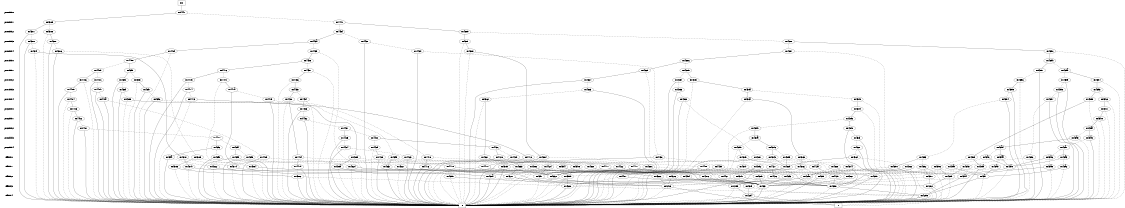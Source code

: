 digraph "DD" {
size = "7.5,10"
center = true;
edge [dir = none];
{ node [shape = plaintext];
  edge [style = invis];
  "CONST NODES" [style = invis];
" pre0_bit0 " -> " pre0_bit1 " -> " pre0_bit2 " -> " pre0_bit3 " -> " pre0_bit4 " -> " pre1_bit0 " -> " pre1_bit1 " -> " pre1_bit2 " -> " pre1_bit3 " -> " pre1_bit4 " -> " pre2_bit0 " -> " pre2_bit1 " -> " pre2_bit2 " -> " pre2_bit3 " -> " pre2_bit4 " -> " eff_bit0 " -> " eff_bit1 " -> " eff_bit2 " -> " eff_bit3 " -> " eff_bit4 " -> "CONST NODES"; 
}
{ rank = same; node [shape = box]; edge [style = invis];
"F0"; }
{ rank = same; " pre0_bit0 ";
"0x4441";
}
{ rank = same; " pre0_bit1 ";
"0x4389";
"0x4440";
}
{ rank = same; " pre0_bit2 ";
"0x443f";
"0x43e9";
"0x4381";
"0x4388";
}
{ rank = same; " pre0_bit3 ";
"0x438f";
"0x443a";
"0x4380";
"0x443e";
"0x4387";
"0x43e8";
}
{ rank = same; " pre0_bit4 ";
"0x437f";
"0x43e7";
"0x440f";
"0x443d";
"0x4439";
"0x438e";
"0x4386";
"0x43bc";
}
{ rank = same; " pre1_bit0 ";
"0x43e6";
"0x4438";
"0x440e";
"0x43bb";
}
{ rank = same; " pre1_bit1 ";
"0x440d";
"0x441c";
"0x4397";
"0x43c5";
"0x43ba";
"0x4437";
"0x43f9";
"0x43e5";
}
{ rank = same; " pre1_bit2 ";
"0x4406";
"0x440c";
"0x4436";
"0x43f0";
"0x4415";
"0x43b9";
"0x441b";
"0x4396";
"0x43c4";
"0x43e4";
"0x43b4";
"0x43e0";
"0x43f8";
}
{ rank = same; " pre1_bit3 ";
"0x440b";
"0x43ef";
"0x43b3";
"0x4395";
"0x4414";
"0x43f7";
"0x43b8";
"0x441a";
"0x4435";
"0x43df";
"0x43c3";
"0x43e3";
"0x4405";
}
{ rank = same; " pre1_bit4 ";
"0x4420";
"0x4434";
"0x4394";
"0x43f6";
"0x43b7";
"0x4419";
"0x4413";
"0x43e2";
"0x439e";
"0x43b2";
"0x43c2";
"0x43ca";
"0x43de";
"0x43ee";
"0x440a";
"0x4404";
}
{ rank = same; " pre2_bit0 ";
"0x4433";
"0x43b1";
"0x43dd";
"0x4403";
}
{ rank = same; " pre2_bit1 ";
"0x4432";
"0x43dc";
"0x4402";
"0x43b0";
}
{ rank = same; " pre2_bit2 ";
"0x4431";
"0x43af";
"0x43d0";
"0x43db";
"0x4401";
}
{ rank = same; " pre2_bit3 ";
"0x43cf";
"0x4430";
"0x43da";
"0x43ae";
"0x4425";
"0x4400";
"0x43a8";
}
{ rank = same; " pre2_bit4 ";
"0x43ad";
"0x43ce";
"0x43ff";
"0x43a7";
"0x442c";
"0x43d9";
"0x442f";
"0x43fc";
"0x4424";
"0x43d6";
}
{ rank = same; " eff_bit0 ";
"0x43d8";
"0x43ac";
"0x43c9";
"0x43fd";
"0x442b";
"0x442e";
"0x4393";
"0x4385";
"0x43fe";
"0x43ed";
"0x43b6";
"0x441f";
"0x438d";
"0x4412";
"0x43f5";
"0x439d";
"0x443c";
"0x43cd";
"0x43fa";
"0x4418";
"0x43a3";
"0x43c1";
"0x4423";
"0x43a6";
"0x43fb";
"0x43d3";
"0x43e1";
"0x43d5";
"0x43aa";
"0x4428";
"0x4409";
"0x437e";
}
{ rank = same; " eff_bit1 ";
"0x432d";
"0x43b5";
"0x437b";
"0x441e";
"0x4427";
"0x4411";
"0x43d7";
"0x4416";
"0x437d";
"0x4383";
"0x43ea";
"0x43f2";
"0x443b";
"0x43cc";
"0x43a5";
"0x442d";
"0x4333";
"0x439c";
"0x43a9";
"0x4422";
"0x439a";
"0x4417";
"0x4322";
"0x43c8";
"0x4384";
"0x442a";
"0x43cb";
"0x43c6";
"0x438c";
"0x43ab";
"0x441d";
"0x4392";
"0x4410";
"0x43a0";
"0x43a2";
"0x43be";
"0x43c0";
"0x4408";
"0x43d2";
"0x43d4";
"0x4390";
"0x43ec";
"0x43f4";
"0x438b";
"0x4327";
}
{ rank = same; " eff_bit2 ";
"0x4326";
"0x43a4";
"0x4429";
"0x43d1";
"0x439f";
"0x43a1";
"0x42ac";
"0x4355";
"0x43f1";
"0x4426";
"0x43eb";
"0x438a";
"0x43bf";
"0x4399";
"0x4332";
"0x4321";
"0x437c";
"0x4421";
"0x432c";
"0x4382";
"0x43c7";
"0x4391";
"0x439b";
"0x4407";
"0x43f3";
"0x43bd";
}
{ rank = same; " eff_bit3 ";
"0x4398";
"0x4331";
"0x4320";
"0x42e2";
"0x430f";
"0x4299";
"0x42b3";
}
{ rank = same; " eff_bit4 ";
"0x4295";
"0x4294";
}
{ rank = same; "CONST NODES";
{ node [shape = box]; "0x397a";
"0x3979";
}
}
"F0" -> "0x4441" [style = solid];
"0x4441" -> "0x4389";
"0x4441" -> "0x4440" [style = dashed];
"0x4389" -> "0x4381";
"0x4389" -> "0x4388" [style = dashed];
"0x4440" -> "0x43e9";
"0x4440" -> "0x443f" [style = dashed];
"0x443f" -> "0x443a";
"0x443f" -> "0x443e" [style = dashed];
"0x43e9" -> "0x438f";
"0x43e9" -> "0x43e8" [style = dashed];
"0x4381" -> "0x397a";
"0x4381" -> "0x4380" [style = dashed];
"0x4388" -> "0x4387";
"0x4388" -> "0x397a" [style = dashed];
"0x438f" -> "0x438e";
"0x438f" -> "0x397a" [style = dashed];
"0x443a" -> "0x440f";
"0x443a" -> "0x4439" [style = dashed];
"0x4380" -> "0x397a";
"0x4380" -> "0x437f" [style = dashed];
"0x443e" -> "0x397a";
"0x443e" -> "0x443d" [style = dashed];
"0x4387" -> "0x397a";
"0x4387" -> "0x4386" [style = dashed];
"0x43e8" -> "0x43bc";
"0x43e8" -> "0x43e7" [style = dashed];
"0x437f" -> "0x437e";
"0x437f" -> "0x397a" [style = dashed];
"0x43e7" -> "0x43e6";
"0x43e7" -> "0x397a" [style = dashed];
"0x440f" -> "0x440e";
"0x440f" -> "0x397a" [style = dashed];
"0x443d" -> "0x397a";
"0x443d" -> "0x443c" [style = dashed];
"0x4439" -> "0x4438";
"0x4439" -> "0x397a" [style = dashed];
"0x438e" -> "0x438d";
"0x438e" -> "0x397a" [style = dashed];
"0x4386" -> "0x397a";
"0x4386" -> "0x4385" [style = dashed];
"0x43bc" -> "0x43bb";
"0x43bc" -> "0x397a" [style = dashed];
"0x43e6" -> "0x43c5";
"0x43e6" -> "0x43e5" [style = dashed];
"0x4438" -> "0x441c";
"0x4438" -> "0x4437" [style = dashed];
"0x440e" -> "0x43f9";
"0x440e" -> "0x440d" [style = dashed];
"0x43bb" -> "0x4397";
"0x43bb" -> "0x43ba" [style = dashed];
"0x440d" -> "0x4406";
"0x440d" -> "0x440c" [style = dashed];
"0x441c" -> "0x4415";
"0x441c" -> "0x441b" [style = dashed];
"0x4397" -> "0x397a";
"0x4397" -> "0x4396" [style = dashed];
"0x43c5" -> "0x43c4";
"0x43c5" -> "0x397a" [style = dashed];
"0x43ba" -> "0x43b4";
"0x43ba" -> "0x43b9" [style = dashed];
"0x4437" -> "0x4436";
"0x4437" -> "0x397a" [style = dashed];
"0x43f9" -> "0x43f0";
"0x43f9" -> "0x43f8" [style = dashed];
"0x43e5" -> "0x43e0";
"0x43e5" -> "0x43e4" [style = dashed];
"0x4406" -> "0x4405";
"0x4406" -> "0x397a" [style = dashed];
"0x440c" -> "0x397a";
"0x440c" -> "0x440b" [style = dashed];
"0x4436" -> "0x4435";
"0x4436" -> "0x397a" [style = dashed];
"0x43f0" -> "0x397a";
"0x43f0" -> "0x43ef" [style = dashed];
"0x4415" -> "0x397a";
"0x4415" -> "0x4414" [style = dashed];
"0x43b9" -> "0x397a";
"0x43b9" -> "0x43b8" [style = dashed];
"0x441b" -> "0x441a";
"0x441b" -> "0x397a" [style = dashed];
"0x4396" -> "0x4395";
"0x4396" -> "0x397a" [style = dashed];
"0x43c4" -> "0x397a";
"0x43c4" -> "0x43c3" [style = dashed];
"0x43e4" -> "0x397a";
"0x43e4" -> "0x43e3" [style = dashed];
"0x43b4" -> "0x43b3";
"0x43b4" -> "0x397a" [style = dashed];
"0x43e0" -> "0x43df";
"0x43e0" -> "0x397a" [style = dashed];
"0x43f8" -> "0x43f7";
"0x43f8" -> "0x397a" [style = dashed];
"0x440b" -> "0x397a";
"0x440b" -> "0x440a" [style = dashed];
"0x43ef" -> "0x397a";
"0x43ef" -> "0x43ee" [style = dashed];
"0x43b3" -> "0x439e";
"0x43b3" -> "0x43b2" [style = dashed];
"0x4395" -> "0x397a";
"0x4395" -> "0x4394" [style = dashed];
"0x4414" -> "0x397a";
"0x4414" -> "0x4413" [style = dashed];
"0x43f7" -> "0x397a";
"0x43f7" -> "0x43f6" [style = dashed];
"0x43b8" -> "0x397a";
"0x43b8" -> "0x43b7" [style = dashed];
"0x441a" -> "0x397a";
"0x441a" -> "0x4419" [style = dashed];
"0x4435" -> "0x4420";
"0x4435" -> "0x4434" [style = dashed];
"0x43df" -> "0x43ca";
"0x43df" -> "0x43de" [style = dashed];
"0x43c3" -> "0x397a";
"0x43c3" -> "0x43c2" [style = dashed];
"0x43e3" -> "0x397a";
"0x43e3" -> "0x43e2" [style = dashed];
"0x4405" -> "0x397a";
"0x4405" -> "0x4404" [style = dashed];
"0x4420" -> "0x441f";
"0x4420" -> "0x397a" [style = dashed];
"0x4434" -> "0x4433";
"0x4434" -> "0x397a" [style = dashed];
"0x4394" -> "0x397a";
"0x4394" -> "0x4393" [style = dashed];
"0x43f6" -> "0x397a";
"0x43f6" -> "0x43f5" [style = dashed];
"0x43b7" -> "0x397a";
"0x43b7" -> "0x43b6" [style = dashed];
"0x4419" -> "0x397a";
"0x4419" -> "0x4418" [style = dashed];
"0x4413" -> "0x4412";
"0x4413" -> "0x397a" [style = dashed];
"0x43e2" -> "0x397a";
"0x43e2" -> "0x43e1" [style = dashed];
"0x439e" -> "0x439d";
"0x439e" -> "0x397a" [style = dashed];
"0x43b2" -> "0x43b1";
"0x43b2" -> "0x397a" [style = dashed];
"0x43c2" -> "0x43c1";
"0x43c2" -> "0x397a" [style = dashed];
"0x43ca" -> "0x43c9";
"0x43ca" -> "0x397a" [style = dashed];
"0x43de" -> "0x43dd";
"0x43de" -> "0x397a" [style = dashed];
"0x43ee" -> "0x43ed";
"0x43ee" -> "0x397a" [style = dashed];
"0x440a" -> "0x397a";
"0x440a" -> "0x4409" [style = dashed];
"0x4404" -> "0x4403";
"0x4404" -> "0x397a" [style = dashed];
"0x4433" -> "0x397a";
"0x4433" -> "0x4432" [style = dashed];
"0x43b1" -> "0x43b0";
"0x43b1" -> "0x397a" [style = dashed];
"0x43dd" -> "0x43dc";
"0x43dd" -> "0x397a" [style = dashed];
"0x4403" -> "0x4402";
"0x4403" -> "0x397a" [style = dashed];
"0x4432" -> "0x397a";
"0x4432" -> "0x4431" [style = dashed];
"0x43dc" -> "0x43d0";
"0x43dc" -> "0x43db" [style = dashed];
"0x4402" -> "0x397a";
"0x4402" -> "0x4401" [style = dashed];
"0x43b0" -> "0x43af";
"0x43b0" -> "0x397a" [style = dashed];
"0x4431" -> "0x4425";
"0x4431" -> "0x4430" [style = dashed];
"0x43af" -> "0x43a8";
"0x43af" -> "0x43ae" [style = dashed];
"0x43d0" -> "0x397a";
"0x43d0" -> "0x43cf" [style = dashed];
"0x43db" -> "0x43da";
"0x43db" -> "0x397a" [style = dashed];
"0x4401" -> "0x397a";
"0x4401" -> "0x4400" [style = dashed];
"0x43cf" -> "0x397a";
"0x43cf" -> "0x43ce" [style = dashed];
"0x4430" -> "0x442c";
"0x4430" -> "0x442f" [style = dashed];
"0x43da" -> "0x43d6";
"0x43da" -> "0x43d9" [style = dashed];
"0x43ae" -> "0x43ad";
"0x43ae" -> "0x397a" [style = dashed];
"0x4425" -> "0x397a";
"0x4425" -> "0x4424" [style = dashed];
"0x4400" -> "0x43fc";
"0x4400" -> "0x43ff" [style = dashed];
"0x43a8" -> "0x397a";
"0x43a8" -> "0x43a7" [style = dashed];
"0x43ad" -> "0x43aa";
"0x43ad" -> "0x43ac" [style = dashed];
"0x43ce" -> "0x397a";
"0x43ce" -> "0x43cd" [style = dashed];
"0x43ff" -> "0x43fd";
"0x43ff" -> "0x43fe" [style = dashed];
"0x43a7" -> "0x43a3";
"0x43a7" -> "0x43a6" [style = dashed];
"0x442c" -> "0x4428";
"0x442c" -> "0x442b" [style = dashed];
"0x43d9" -> "0x43d8";
"0x43d9" -> "0x397a" [style = dashed];
"0x442f" -> "0x442e";
"0x442f" -> "0x397a" [style = dashed];
"0x43fc" -> "0x43fa";
"0x43fc" -> "0x43fb" [style = dashed];
"0x4424" -> "0x397a";
"0x4424" -> "0x4423" [style = dashed];
"0x43d6" -> "0x43d3";
"0x43d6" -> "0x43d5" [style = dashed];
"0x43d8" -> "0x43cb";
"0x43d8" -> "0x43d7" [style = dashed];
"0x43ac" -> "0x43a0";
"0x43ac" -> "0x43ab" [style = dashed];
"0x43c9" -> "0x43c6";
"0x43c9" -> "0x43c8" [style = dashed];
"0x43fd" -> "0x397a";
"0x43fd" -> "0x432d" [style = dashed];
"0x442b" -> "0x397a";
"0x442b" -> "0x442a" [style = dashed];
"0x442e" -> "0x397a";
"0x442e" -> "0x442d" [style = dashed];
"0x4393" -> "0x4390";
"0x4393" -> "0x4392" [style = dashed];
"0x4385" -> "0x4383";
"0x4385" -> "0x4384" [style = dashed];
"0x43fe" -> "0x397a";
"0x43fe" -> "0x4333" [style = dashed];
"0x43ed" -> "0x43ea";
"0x43ed" -> "0x43ec" [style = dashed];
"0x43b6" -> "0x397a";
"0x43b6" -> "0x43b5" [style = dashed];
"0x441f" -> "0x441d";
"0x441f" -> "0x441e" [style = dashed];
"0x438d" -> "0x438b";
"0x438d" -> "0x438c" [style = dashed];
"0x4412" -> "0x4410";
"0x4412" -> "0x4411" [style = dashed];
"0x43f5" -> "0x43f2";
"0x43f5" -> "0x43f4" [style = dashed];
"0x439d" -> "0x439a";
"0x439d" -> "0x439c" [style = dashed];
"0x443c" -> "0x397a";
"0x443c" -> "0x443b" [style = dashed];
"0x43cd" -> "0x43cb";
"0x43cd" -> "0x43cc" [style = dashed];
"0x43fa" -> "0x397a";
"0x43fa" -> "0x4322" [style = dashed];
"0x4418" -> "0x4416";
"0x4418" -> "0x4417" [style = dashed];
"0x43a3" -> "0x43a0";
"0x43a3" -> "0x43a2" [style = dashed];
"0x43c1" -> "0x43be";
"0x43c1" -> "0x43c0" [style = dashed];
"0x4423" -> "0x397a";
"0x4423" -> "0x4422" [style = dashed];
"0x43a6" -> "0x43a0";
"0x43a6" -> "0x43a5" [style = dashed];
"0x43fb" -> "0x397a";
"0x43fb" -> "0x4327" [style = dashed];
"0x43d3" -> "0x43cb";
"0x43d3" -> "0x43d2" [style = dashed];
"0x43e1" -> "0x397a";
"0x43e1" -> "0x43c7" [style = dashed];
"0x43d5" -> "0x43cb";
"0x43d5" -> "0x43d4" [style = dashed];
"0x43aa" -> "0x43a0";
"0x43aa" -> "0x43a9" [style = dashed];
"0x4428" -> "0x397a";
"0x4428" -> "0x4427" [style = dashed];
"0x4409" -> "0x397a";
"0x4409" -> "0x4408" [style = dashed];
"0x437e" -> "0x437b";
"0x437e" -> "0x437d" [style = dashed];
"0x432d" -> "0x432c";
"0x432d" -> "0x397a" [style = dashed];
"0x43b5" -> "0x439b";
"0x43b5" -> "0x437c" [style = dashed];
"0x437b" -> "0x4332";
"0x437b" -> "0x397a" [style = dashed];
"0x441e" -> "0x4332";
"0x441e" -> "0x4355" [style = dashed];
"0x4427" -> "0x4426";
"0x4427" -> "0x4421" [style = dashed];
"0x4411" -> "0x437c";
"0x4411" -> "0x43f1" [style = dashed];
"0x43d7" -> "0x4398";
"0x43d7" -> "0x4332" [style = dashed];
"0x4416" -> "0x397a";
"0x4416" -> "0x4332" [style = dashed];
"0x437d" -> "0x437c";
"0x437d" -> "0x397a" [style = dashed];
"0x4383" -> "0x4382";
"0x4383" -> "0x397a" [style = dashed];
"0x43ea" -> "0x438a";
"0x43ea" -> "0x397a" [style = dashed];
"0x43f2" -> "0x397a";
"0x43f2" -> "0x43f1" [style = dashed];
"0x443b" -> "0x4332";
"0x443b" -> "0x439b" [style = dashed];
"0x43cc" -> "0x4398";
"0x43cc" -> "0x397a" [style = dashed];
"0x43a5" -> "0x43a4";
"0x43a5" -> "0x397a" [style = dashed];
"0x442d" -> "0x43f1";
"0x442d" -> "0x4321" [style = dashed];
"0x4333" -> "0x4321";
"0x4333" -> "0x4332" [style = dashed];
"0x439c" -> "0x439b";
"0x439c" -> "0x42ac" [style = dashed];
"0x43a9" -> "0x43a1";
"0x43a9" -> "0x42ac" [style = dashed];
"0x4422" -> "0x43f1";
"0x4422" -> "0x4421" [style = dashed];
"0x439a" -> "0x397a";
"0x439a" -> "0x4399" [style = dashed];
"0x4417" -> "0x4331";
"0x4417" -> "0x43f1" [style = dashed];
"0x4322" -> "0x4321";
"0x4322" -> "0x397a" [style = dashed];
"0x43c8" -> "0x43c7";
"0x43c8" -> "0x42ac" [style = dashed];
"0x4384" -> "0x4331";
"0x4384" -> "0x397a" [style = dashed];
"0x442a" -> "0x4429";
"0x442a" -> "0x4421" [style = dashed];
"0x43cb" -> "0x397a";
"0x43cb" -> "0x43bd" [style = dashed];
"0x43c6" -> "0x397a";
"0x43c6" -> "0x439f" [style = dashed];
"0x438c" -> "0x4332";
"0x438c" -> "0x42ac" [style = dashed];
"0x43ab" -> "0x43a1";
"0x43ab" -> "0x4332" [style = dashed];
"0x441d" -> "0x397a";
"0x441d" -> "0x4382" [style = dashed];
"0x4392" -> "0x4391";
"0x4392" -> "0x397a" [style = dashed];
"0x4410" -> "0x4399";
"0x4410" -> "0x397a" [style = dashed];
"0x43a0" -> "0x439f";
"0x43a0" -> "0x397a" [style = dashed];
"0x43a2" -> "0x43a1";
"0x43a2" -> "0x397a" [style = dashed];
"0x43be" -> "0x43bd";
"0x43be" -> "0x397a" [style = dashed];
"0x43c0" -> "0x43bf";
"0x43c0" -> "0x397a" [style = dashed];
"0x4408" -> "0x4407";
"0x4408" -> "0x4331" [style = dashed];
"0x43d2" -> "0x43d1";
"0x43d2" -> "0x397a" [style = dashed];
"0x43d4" -> "0x4398";
"0x43d4" -> "0x42ac" [style = dashed];
"0x4390" -> "0x397a";
"0x4390" -> "0x42ac" [style = dashed];
"0x43ec" -> "0x43eb";
"0x43ec" -> "0x397a" [style = dashed];
"0x43f4" -> "0x43f3";
"0x43f4" -> "0x397a" [style = dashed];
"0x438b" -> "0x397a";
"0x438b" -> "0x438a" [style = dashed];
"0x4327" -> "0x4326";
"0x4327" -> "0x397a" [style = dashed];
"0x4326" -> "0x42b3";
"0x4326" -> "0x430f" [style = dashed];
"0x43a4" -> "0x4295";
"0x43a4" -> "0x4331" [style = dashed];
"0x4429" -> "0x4398";
"0x4429" -> "0x4331" [style = dashed];
"0x43d1" -> "0x4398";
"0x43d1" -> "0x42b3" [style = dashed];
"0x439f" -> "0x397a";
"0x439f" -> "0x4331" [style = dashed];
"0x43a1" -> "0x4295";
"0x43a1" -> "0x397a" [style = dashed];
"0x42ac" -> "0x4299";
"0x42ac" -> "0x397a" [style = dashed];
"0x4355" -> "0x42b3";
"0x4355" -> "0x397a" [style = dashed];
"0x43f1" -> "0x4398";
"0x43f1" -> "0x397a" [style = dashed];
"0x4426" -> "0x4398";
"0x4426" -> "0x4299" [style = dashed];
"0x43eb" -> "0x4331";
"0x43eb" -> "0x430f" [style = dashed];
"0x438a" -> "0x397a";
"0x438a" -> "0x4299" [style = dashed];
"0x43bf" -> "0x4331";
"0x43bf" -> "0x42b3" [style = dashed];
"0x4399" -> "0x397a";
"0x4399" -> "0x4398" [style = dashed];
"0x4332" -> "0x4331";
"0x4332" -> "0x397a" [style = dashed];
"0x4321" -> "0x42b3";
"0x4321" -> "0x4320" [style = dashed];
"0x437c" -> "0x4331";
"0x437c" -> "0x4299" [style = dashed];
"0x4421" -> "0x4398";
"0x4421" -> "0x4320" [style = dashed];
"0x432c" -> "0x42b3";
"0x432c" -> "0x42e2" [style = dashed];
"0x4382" -> "0x397a";
"0x4382" -> "0x4320" [style = dashed];
"0x43c7" -> "0x4331";
"0x43c7" -> "0x4398" [style = dashed];
"0x4391" -> "0x42e2";
"0x4391" -> "0x4331" [style = dashed];
"0x439b" -> "0x42e2";
"0x439b" -> "0x397a" [style = dashed];
"0x4407" -> "0x4331";
"0x4407" -> "0x4320" [style = dashed];
"0x43f3" -> "0x4331";
"0x43f3" -> "0x42e2" [style = dashed];
"0x43bd" -> "0x4320";
"0x43bd" -> "0x397a" [style = dashed];
"0x4398" -> "0x4295";
"0x4398" -> "0x397a" [style = dashed];
"0x4331" -> "0x397a";
"0x4331" -> "0x4294" [style = dashed];
"0x4320" -> "0x397a";
"0x4320" -> "0x4295" [style = dashed];
"0x42e2" -> "0x397a";
"0x42e2" -> "0x3979" [style = dashed];
"0x430f" -> "0x4294";
"0x430f" -> "0x4295" [style = dashed];
"0x4299" -> "0x4294";
"0x4299" -> "0x397a" [style = dashed];
"0x42b3" -> "0x3979";
"0x42b3" -> "0x397a" [style = dashed];
"0x4295" -> "0x397a";
"0x4295" -> "0x3979" [style = dashed];
"0x4294" -> "0x3979";
"0x4294" -> "0x397a" [style = dashed];
"0x397a" [label = "0"];
"0x3979" [label = "1"];
}
